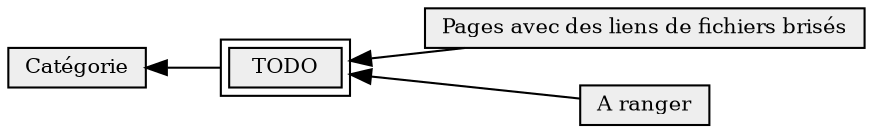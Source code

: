 digraph a {
size="8,20";
rankdir=LR;
node [height=0 style="filled", shape="box", font="Helvetica-Bold", fontsize="10", color="#00000"];
"TODO" -> "Pages_avec_des_liens_de_fichiers_brisés" [dir=back];
"TODO" -> "A_ranger" [dir=back];
"Catégorie" -> "TODO" [dir=back];
"A_ranger" [URL="http://smw.learning-socle.org/index.php/Cat%C3%A9gorie:A_ranger",peripheries=1,label="A ranger",fillcolor="#EEEEEE"];
"Catégorie" [URL="http://smw.learning-socle.org/index.php/Cat%C3%A9gorie:Cat%C3%A9gorie",peripheries=1,label="Catégorie",fillcolor="#EEEEEE"];
"Pages_avec_des_liens_de_fichiers_brisés" [URL="http://smw.learning-socle.org/index.php/Cat%C3%A9gorie:Pages_avec_des_liens_de_fichiers_bris%C3%A9s",peripheries=1,label="Pages avec des liens de fichiers brisés",fillcolor="#EEEEEE"];
"TODO" [URL="http://smw.learning-socle.org/index.php/Cat%C3%A9gorie:TODO",peripheries=2,label="TODO",fillcolor="#EEEEEE"];
}
